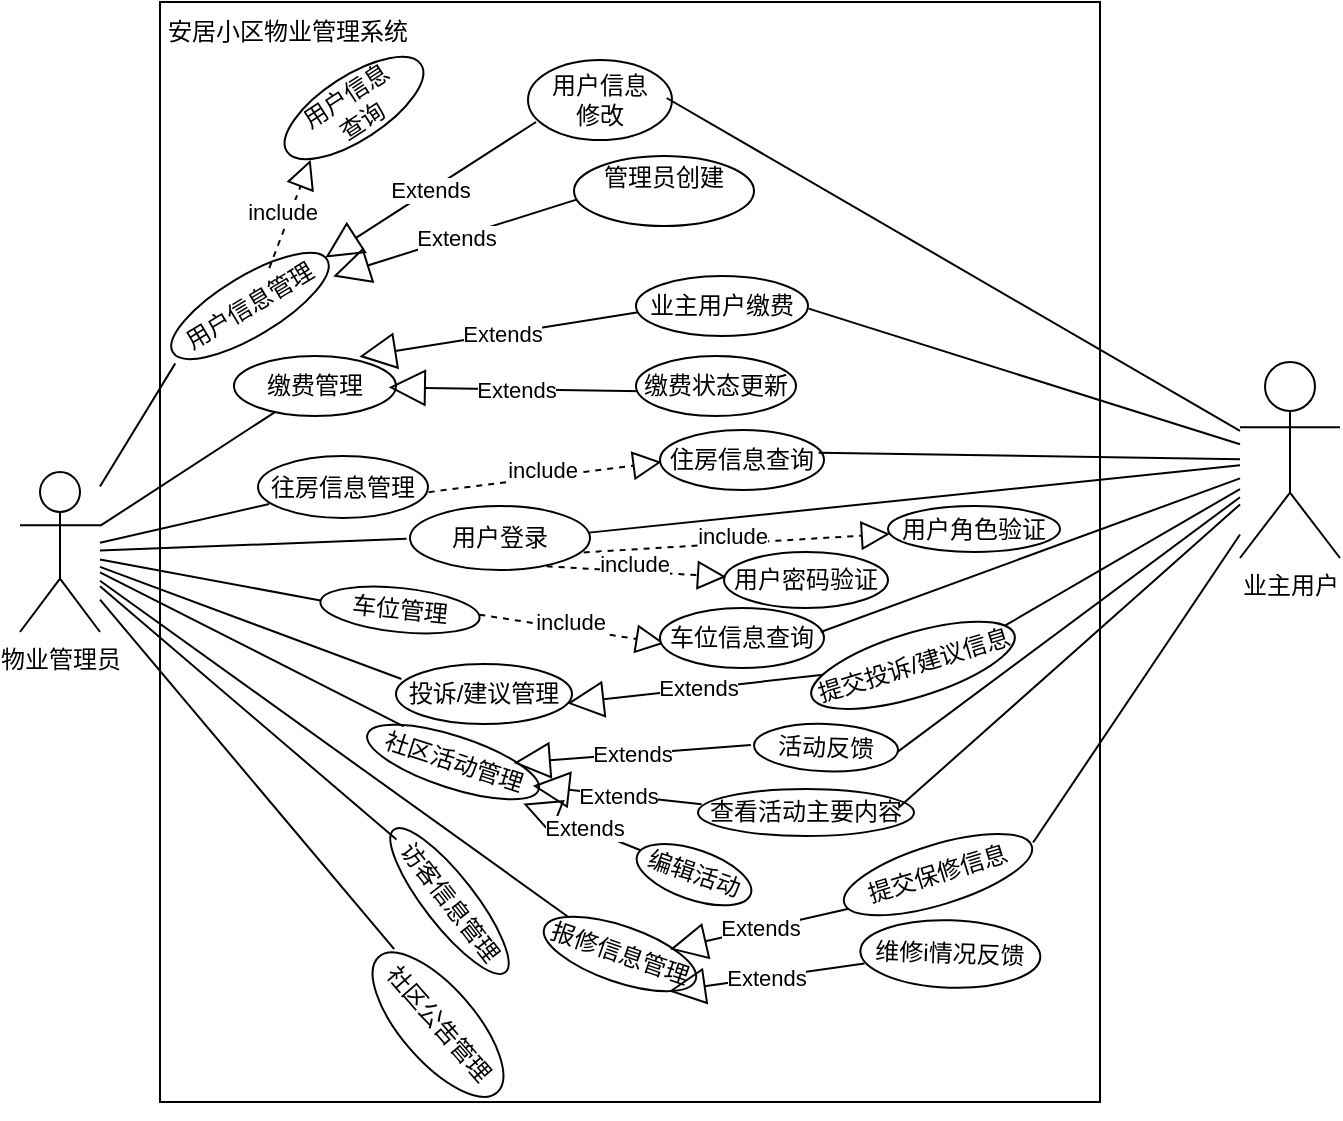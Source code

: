 <mxfile version="26.0.9" pages="2">
  <diagram id="FgQ8mwDGQy4oUYOdyk1N" name="第 1 页">
    <mxGraphModel dx="1752" dy="551" grid="1" gridSize="10" guides="1" tooltips="1" connect="0" arrows="0" fold="1" page="1" pageScale="1" pageWidth="827" pageHeight="1169" math="0" shadow="0">
      <root>
        <mxCell id="0" />
        <mxCell id="1" parent="0" />
        <mxCell id="V5HuqOW7GPtkK9C7n0fk-39" value="" style="rounded=0;whiteSpace=wrap;html=1;" vertex="1" parent="1">
          <mxGeometry x="50" y="123" width="470" height="550" as="geometry" />
        </mxCell>
        <mxCell id="Pu8cevD-rksi1UCSuTNd-2" value="用户信息管理" style="ellipse;whiteSpace=wrap;html=1;container=0;rotation=329;" parent="1" vertex="1">
          <mxGeometry x="50" y="260" width="90" height="30" as="geometry" />
        </mxCell>
        <mxCell id="Pu8cevD-rksi1UCSuTNd-4" value="往房信息管理" style="ellipse;whiteSpace=wrap;html=1;" parent="1" vertex="1">
          <mxGeometry x="99" y="350" width="85" height="31" as="geometry" />
        </mxCell>
        <mxCell id="Pu8cevD-rksi1UCSuTNd-6" value="投诉/建议管理" style="ellipse;whiteSpace=wrap;html=1;" parent="1" vertex="1">
          <mxGeometry x="168" y="454" width="88" height="30" as="geometry" />
        </mxCell>
        <mxCell id="Pu8cevD-rksi1UCSuTNd-8" value="车位管理" style="ellipse;whiteSpace=wrap;html=1;rotation=6;" parent="1" vertex="1">
          <mxGeometry x="130" y="416" width="80" height="22" as="geometry" />
        </mxCell>
        <mxCell id="Pu8cevD-rksi1UCSuTNd-10" value="社区活动管理" style="ellipse;whiteSpace=wrap;html=1;rotation=18;" parent="1" vertex="1">
          <mxGeometry x="151.55" y="490" width="90" height="26" as="geometry" />
        </mxCell>
        <mxCell id="Pu8cevD-rksi1UCSuTNd-16" value="报修信息管理" style="ellipse;whiteSpace=wrap;html=1;rotation=19;" parent="1" vertex="1">
          <mxGeometry x="240" y="585" width="80" height="28" as="geometry" />
        </mxCell>
        <mxCell id="Pu8cevD-rksi1UCSuTNd-17" value="社区公吿管理" style="ellipse;whiteSpace=wrap;html=1;rotation=49;" parent="1" vertex="1">
          <mxGeometry x="144" y="615.83" width="90" height="37" as="geometry" />
        </mxCell>
        <mxCell id="Pu8cevD-rksi1UCSuTNd-19" value="访客信息管理" style="ellipse;whiteSpace=wrap;html=1;rotation=52;" parent="1" vertex="1">
          <mxGeometry x="149.5" y="560" width="90.5" height="25" as="geometry" />
        </mxCell>
        <mxCell id="Pu8cevD-rksi1UCSuTNd-21" value="缴费管理" style="ellipse;whiteSpace=wrap;html=1;" parent="1" vertex="1">
          <mxGeometry x="87" y="300" width="81" height="30" as="geometry" />
        </mxCell>
        <mxCell id="TrmeK2xgH7zXm6A_ZlRM-1" value="业主用户" style="shape=umlActor;verticalLabelPosition=bottom;verticalAlign=top;html=1;outlineConnect=0;" parent="1" vertex="1">
          <mxGeometry x="590" y="303" width="50" height="98" as="geometry" />
        </mxCell>
        <mxCell id="TrmeK2xgH7zXm6A_ZlRM-5" value="物业管理员" style="shape=umlActor;verticalLabelPosition=bottom;verticalAlign=top;html=1;outlineConnect=0;" parent="1" vertex="1">
          <mxGeometry x="-20" y="358" width="40" height="80" as="geometry" />
        </mxCell>
        <mxCell id="TrmeK2xgH7zXm6A_ZlRM-7" value="" style="endArrow=none;html=1;rounded=0;entryX=-0.02;entryY=0.678;entryDx=0;entryDy=0;entryPerimeter=0;" parent="1" source="TrmeK2xgH7zXm6A_ZlRM-5" target="Pu8cevD-rksi1UCSuTNd-2" edge="1">
          <mxGeometry width="50" height="50" relative="1" as="geometry">
            <mxPoint x="30" y="387.505" as="sourcePoint" />
            <mxPoint x="143" y="282" as="targetPoint" />
          </mxGeometry>
        </mxCell>
        <mxCell id="TrmeK2xgH7zXm6A_ZlRM-8" value="" style="endArrow=none;html=1;rounded=0;" parent="1" source="TrmeK2xgH7zXm6A_ZlRM-5" target="Pu8cevD-rksi1UCSuTNd-21" edge="1">
          <mxGeometry width="50" height="50" relative="1" as="geometry">
            <mxPoint x="30" y="397.087" as="sourcePoint" />
            <mxPoint x="107" y="316" as="targetPoint" />
          </mxGeometry>
        </mxCell>
        <mxCell id="TrmeK2xgH7zXm6A_ZlRM-9" value="" style="endArrow=none;html=1;rounded=0;entryX=0.178;entryY=0.143;entryDx=0;entryDy=0;entryPerimeter=0;" parent="1" source="TrmeK2xgH7zXm6A_ZlRM-5" target="Pu8cevD-rksi1UCSuTNd-10" edge="1">
          <mxGeometry width="50" height="50" relative="1" as="geometry">
            <mxPoint x="30" y="407.176" as="sourcePoint" />
            <mxPoint x="117" y="326" as="targetPoint" />
          </mxGeometry>
        </mxCell>
        <mxCell id="TrmeK2xgH7zXm6A_ZlRM-10" value="" style="endArrow=none;html=1;rounded=0;entryX=0.066;entryY=0.775;entryDx=0;entryDy=0;entryPerimeter=0;" parent="1" source="TrmeK2xgH7zXm6A_ZlRM-5" target="Pu8cevD-rksi1UCSuTNd-4" edge="1">
          <mxGeometry width="50" height="50" relative="1" as="geometry">
            <mxPoint x="30" y="403" as="sourcePoint" />
            <mxPoint x="127" y="336" as="targetPoint" />
          </mxGeometry>
        </mxCell>
        <mxCell id="TrmeK2xgH7zXm6A_ZlRM-11" value="" style="endArrow=none;html=1;rounded=0;entryX=0;entryY=0.475;entryDx=0;entryDy=0;entryPerimeter=0;" parent="1" source="TrmeK2xgH7zXm6A_ZlRM-5" target="Pu8cevD-rksi1UCSuTNd-8" edge="1">
          <mxGeometry width="50" height="50" relative="1" as="geometry">
            <mxPoint x="30" y="408.905" as="sourcePoint" />
            <mxPoint x="137" y="346" as="targetPoint" />
          </mxGeometry>
        </mxCell>
        <mxCell id="TrmeK2xgH7zXm6A_ZlRM-12" value="" style="endArrow=none;html=1;rounded=0;" parent="1" source="TrmeK2xgH7zXm6A_ZlRM-5" target="Pu8cevD-rksi1UCSuTNd-16" edge="1">
          <mxGeometry width="50" height="50" relative="1" as="geometry">
            <mxPoint x="40" y="417" as="sourcePoint" />
            <mxPoint x="147" y="356" as="targetPoint" />
          </mxGeometry>
        </mxCell>
        <mxCell id="TrmeK2xgH7zXm6A_ZlRM-13" value="" style="endArrow=none;html=1;rounded=0;entryX=0.031;entryY=0.25;entryDx=0;entryDy=0;entryPerimeter=0;" parent="1" source="TrmeK2xgH7zXm6A_ZlRM-5" target="Pu8cevD-rksi1UCSuTNd-6" edge="1">
          <mxGeometry width="50" height="50" relative="1" as="geometry">
            <mxPoint x="30" y="410" as="sourcePoint" />
            <mxPoint x="157" y="366" as="targetPoint" />
          </mxGeometry>
        </mxCell>
        <mxCell id="TrmeK2xgH7zXm6A_ZlRM-15" value="" style="endArrow=none;html=1;rounded=0;entryX=0.052;entryY=0.578;entryDx=0;entryDy=0;entryPerimeter=0;" parent="1" source="TrmeK2xgH7zXm6A_ZlRM-5" target="Pu8cevD-rksi1UCSuTNd-19" edge="1">
          <mxGeometry width="50" height="50" relative="1" as="geometry">
            <mxPoint x="30" y="430.467" as="sourcePoint" />
            <mxPoint x="120" y="540" as="targetPoint" />
          </mxGeometry>
        </mxCell>
        <mxCell id="TrmeK2xgH7zXm6A_ZlRM-18" value="" style="endArrow=none;html=1;rounded=0;exitX=1.004;exitY=0.544;exitDx=0;exitDy=0;exitPerimeter=0;" parent="1" target="TrmeK2xgH7zXm6A_ZlRM-1" edge="1" source="V5HuqOW7GPtkK9C7n0fk-7">
          <mxGeometry width="50" height="50" relative="1" as="geometry">
            <mxPoint x="470" y="300" as="sourcePoint" />
            <mxPoint x="630" y="393" as="targetPoint" />
          </mxGeometry>
        </mxCell>
        <mxCell id="TrmeK2xgH7zXm6A_ZlRM-20" value="" style="endArrow=none;html=1;rounded=0;exitX=0.981;exitY=0.42;exitDx=0;exitDy=0;exitPerimeter=0;" parent="1" source="TrmeK2xgH7zXm6A_ZlRM-37" target="TrmeK2xgH7zXm6A_ZlRM-1" edge="1">
          <mxGeometry width="50" height="50" relative="1" as="geometry">
            <mxPoint x="490" y="400" as="sourcePoint" />
            <mxPoint x="650" y="413" as="targetPoint" />
          </mxGeometry>
        </mxCell>
        <mxCell id="TrmeK2xgH7zXm6A_ZlRM-21" value="" style="endArrow=none;html=1;rounded=0;exitX=0.986;exitY=0.563;exitDx=0;exitDy=0;exitPerimeter=0;" parent="1" target="TrmeK2xgH7zXm6A_ZlRM-1" edge="1" source="V5HuqOW7GPtkK9C7n0fk-24">
          <mxGeometry width="50" height="50" relative="1" as="geometry">
            <mxPoint x="510" y="480" as="sourcePoint" />
            <mxPoint x="660" y="423" as="targetPoint" />
          </mxGeometry>
        </mxCell>
        <mxCell id="TrmeK2xgH7zXm6A_ZlRM-30" value="用户信息&lt;div&gt;查询&lt;/div&gt;" style="ellipse;whiteSpace=wrap;html=1;rotation=327;" parent="1" vertex="1">
          <mxGeometry x="107" y="160" width="80" height="32" as="geometry" />
        </mxCell>
        <mxCell id="TrmeK2xgH7zXm6A_ZlRM-32" value="用户信息&lt;br&gt;&lt;div&gt;&lt;span style=&quot;color: rgba(0, 0, 0, 0); font-family: monospace; font-size: 0px; text-align: start; text-wrap-mode: nowrap; background-color: transparent;&quot;&gt;%3CmxGraphModel%3E%3Croot%3E%3CmxCell%20id%3D%220%22%2F%3E%3CmxCell%20id%3D%221%22%20parent%3D%220%22%2F%3E%3CmxCell%20id%3D%222%22%20value%3D%22%22%20style%3D%22ellipse%3BwhiteSpace%3Dwrap%3Bhtml%3D1%3B%22%20vertex%3D%221%22%20parent%3D%221%22%3E%3CmxGeometry%20x%3D%22258%22%20y%3D%22-30%22%20width%3D%2272%22%20height%3D%2240%22%20as%3D%22geometry%22%2F%3E%3C%2FmxCell%3E%3C%2Froot%3E%3C%2FmxGraphModel%3&lt;/span&gt;修改&lt;/div&gt;" style="ellipse;whiteSpace=wrap;html=1;" parent="1" vertex="1">
          <mxGeometry x="234" y="152" width="72" height="40" as="geometry" />
        </mxCell>
        <mxCell id="TrmeK2xgH7zXm6A_ZlRM-33" value="管理员创建&lt;br&gt;&lt;div&gt;&lt;span style=&quot;color: rgba(0, 0, 0, 0); font-family: monospace; font-size: 0px; text-align: start; text-wrap-mode: nowrap; background-color: transparent;&quot;&gt;%3CmxGraphModel%3E%3Croot%3E%3CmxCell%20id%3D%220%22%2F%3E%3CmxCell%20id%3D%221%22%20parent%3D%220%22%2F%3E%3CmxCell%20id%3D%222%22%20value%3D%22%22%20style%3D%22ellipse%3BwhiteSpace%3Dwrap%3Bhtml%3D1%3B%22%20vertex%3D%221%22%20parent%3D%221%22%3E%3CmxGeometry%20x%3D%22258%22%20y%3D%22-30%22%20width%3D%2272%22%20height%3D%2240%22%20as%3D%22geometry%22%2F%3E%3C%2FmxCell%3E%3C%2Froot%3E%3C%2FmxGraphModel%3E&lt;/span&gt;&lt;/div&gt;" style="ellipse;whiteSpace=wrap;html=1;" parent="1" vertex="1">
          <mxGeometry x="257" y="200" width="90" height="35" as="geometry" />
        </mxCell>
        <mxCell id="TrmeK2xgH7zXm6A_ZlRM-36" value="" style="endArrow=none;html=1;rounded=0;exitX=0.024;exitY=0.278;exitDx=0;exitDy=0;exitPerimeter=0;" parent="1" source="Pu8cevD-rksi1UCSuTNd-17" target="TrmeK2xgH7zXm6A_ZlRM-5" edge="1">
          <mxGeometry width="50" height="50" relative="1" as="geometry">
            <mxPoint x="70" y="508" as="sourcePoint" />
            <mxPoint x="10" y="470" as="targetPoint" />
          </mxGeometry>
        </mxCell>
        <mxCell id="TrmeK2xgH7zXm6A_ZlRM-37" value="用户登录" style="ellipse;whiteSpace=wrap;html=1;" parent="1" vertex="1">
          <mxGeometry x="175" y="375" width="90" height="32" as="geometry" />
        </mxCell>
        <mxCell id="TrmeK2xgH7zXm6A_ZlRM-38" value="" style="endArrow=none;html=1;rounded=0;entryX=-0.019;entryY=0.513;entryDx=0;entryDy=0;entryPerimeter=0;" parent="1" source="TrmeK2xgH7zXm6A_ZlRM-5" target="TrmeK2xgH7zXm6A_ZlRM-37" edge="1">
          <mxGeometry width="50" height="50" relative="1" as="geometry">
            <mxPoint x="380" y="380" as="sourcePoint" />
            <mxPoint x="430" y="330" as="targetPoint" />
          </mxGeometry>
        </mxCell>
        <mxCell id="TrmeK2xgH7zXm6A_ZlRM-40" value="Extends" style="endArrow=block;endSize=16;endFill=0;html=1;rounded=0;entryX=0.774;entryY=0.011;entryDx=0;entryDy=0;entryPerimeter=0;exitX=0.05;exitY=0.589;exitDx=0;exitDy=0;exitPerimeter=0;" parent="1" source="V5HuqOW7GPtkK9C7n0fk-7" edge="1" target="Pu8cevD-rksi1UCSuTNd-21">
          <mxGeometry width="160" relative="1" as="geometry">
            <mxPoint x="240" y="280" as="sourcePoint" />
            <mxPoint x="369.68" y="297" as="targetPoint" />
            <Array as="points" />
          </mxGeometry>
        </mxCell>
        <mxCell id="V5HuqOW7GPtkK9C7n0fk-1" value="Extends" style="endArrow=block;endSize=16;endFill=0;html=1;rounded=0;exitX=0.018;exitY=0.619;exitDx=0;exitDy=0;exitPerimeter=0;entryX=0.981;entryY=0.792;entryDx=0;entryDy=0;entryPerimeter=0;" edge="1" parent="1" source="TrmeK2xgH7zXm6A_ZlRM-33" target="Pu8cevD-rksi1UCSuTNd-2">
          <mxGeometry width="160" relative="1" as="geometry">
            <mxPoint x="210" y="360" as="sourcePoint" />
            <mxPoint x="370" y="360" as="targetPoint" />
          </mxGeometry>
        </mxCell>
        <mxCell id="V5HuqOW7GPtkK9C7n0fk-2" value="Extends" style="endArrow=block;endSize=16;endFill=0;html=1;rounded=0;exitX=0.056;exitY=0.775;exitDx=0;exitDy=0;exitPerimeter=0;" edge="1" parent="1" source="TrmeK2xgH7zXm6A_ZlRM-32" target="Pu8cevD-rksi1UCSuTNd-2">
          <mxGeometry width="160" relative="1" as="geometry">
            <mxPoint x="294" y="240" as="sourcePoint" />
            <mxPoint x="194" y="250" as="targetPoint" />
          </mxGeometry>
        </mxCell>
        <mxCell id="V5HuqOW7GPtkK9C7n0fk-3" value="" style="endArrow=block;dashed=1;endFill=0;endSize=12;html=1;rounded=0;exitX=0.7;exitY=0.125;exitDx=0;exitDy=0;exitPerimeter=0;entryX=0.097;entryY=0.808;entryDx=0;entryDy=0;entryPerimeter=0;" edge="1" parent="1" source="Pu8cevD-rksi1UCSuTNd-2" target="TrmeK2xgH7zXm6A_ZlRM-30">
          <mxGeometry width="160" relative="1" as="geometry">
            <mxPoint x="290" y="360" as="sourcePoint" />
            <mxPoint x="450" y="360" as="targetPoint" />
          </mxGeometry>
        </mxCell>
        <mxCell id="V5HuqOW7GPtkK9C7n0fk-4" value="include" style="edgeLabel;html=1;align=center;verticalAlign=middle;resizable=0;points=[];" vertex="1" connectable="0" parent="V5HuqOW7GPtkK9C7n0fk-3">
          <mxGeometry x="-0.027" y="4" relative="1" as="geometry">
            <mxPoint as="offset" />
          </mxGeometry>
        </mxCell>
        <mxCell id="V5HuqOW7GPtkK9C7n0fk-5" value="Extends" style="endArrow=block;endSize=16;endFill=0;html=1;rounded=0;exitX=0.046;exitY=0.589;exitDx=0;exitDy=0;exitPerimeter=0;entryX=0.955;entryY=0.522;entryDx=0;entryDy=0;entryPerimeter=0;" edge="1" parent="1" source="V5HuqOW7GPtkK9C7n0fk-6" target="Pu8cevD-rksi1UCSuTNd-21">
          <mxGeometry width="160" relative="1" as="geometry">
            <mxPoint x="269" y="317" as="sourcePoint" />
            <mxPoint x="380" y="330" as="targetPoint" />
            <Array as="points" />
          </mxGeometry>
        </mxCell>
        <mxCell id="V5HuqOW7GPtkK9C7n0fk-6" value="缴费状态更新" style="ellipse;whiteSpace=wrap;html=1;" vertex="1" parent="1">
          <mxGeometry x="288" y="300" width="80" height="30" as="geometry" />
        </mxCell>
        <mxCell id="V5HuqOW7GPtkK9C7n0fk-7" value="业主用户缴费" style="ellipse;whiteSpace=wrap;html=1;" vertex="1" parent="1">
          <mxGeometry x="288" y="260" width="86" height="30" as="geometry" />
        </mxCell>
        <mxCell id="V5HuqOW7GPtkK9C7n0fk-9" value="住房信息查询" style="ellipse;whiteSpace=wrap;html=1;" vertex="1" parent="1">
          <mxGeometry x="300" y="337" width="82" height="30" as="geometry" />
        </mxCell>
        <mxCell id="V5HuqOW7GPtkK9C7n0fk-10" value="" style="endArrow=block;dashed=1;endFill=0;endSize=12;html=1;rounded=0;exitX=1.004;exitY=0.583;exitDx=0;exitDy=0;exitPerimeter=0;entryX=0.01;entryY=0.533;entryDx=0;entryDy=0;entryPerimeter=0;" edge="1" parent="1" source="Pu8cevD-rksi1UCSuTNd-4" target="V5HuqOW7GPtkK9C7n0fk-9">
          <mxGeometry width="160" relative="1" as="geometry">
            <mxPoint x="179" y="255" as="sourcePoint" />
            <mxPoint x="249" y="182" as="targetPoint" />
          </mxGeometry>
        </mxCell>
        <mxCell id="V5HuqOW7GPtkK9C7n0fk-11" value="include" style="edgeLabel;html=1;align=center;verticalAlign=middle;resizable=0;points=[];" vertex="1" connectable="0" parent="V5HuqOW7GPtkK9C7n0fk-10">
          <mxGeometry x="-0.027" y="4" relative="1" as="geometry">
            <mxPoint as="offset" />
          </mxGeometry>
        </mxCell>
        <mxCell id="V5HuqOW7GPtkK9C7n0fk-12" value="" style="endArrow=block;dashed=1;endFill=0;endSize=12;html=1;rounded=0;exitX=0.965;exitY=0.725;exitDx=0;exitDy=0;exitPerimeter=0;" edge="1" parent="1" source="TrmeK2xgH7zXm6A_ZlRM-37" target="V5HuqOW7GPtkK9C7n0fk-14">
          <mxGeometry width="160" relative="1" as="geometry">
            <mxPoint x="320" y="370" as="sourcePoint" />
            <mxPoint x="370" y="480" as="targetPoint" />
          </mxGeometry>
        </mxCell>
        <mxCell id="V5HuqOW7GPtkK9C7n0fk-13" value="include" style="edgeLabel;html=1;align=center;verticalAlign=middle;resizable=0;points=[];" vertex="1" connectable="0" parent="V5HuqOW7GPtkK9C7n0fk-12">
          <mxGeometry x="-0.027" y="4" relative="1" as="geometry">
            <mxPoint as="offset" />
          </mxGeometry>
        </mxCell>
        <mxCell id="V5HuqOW7GPtkK9C7n0fk-14" value="用户角色验证" style="ellipse;whiteSpace=wrap;html=1;" vertex="1" parent="1">
          <mxGeometry x="414" y="375" width="86" height="23" as="geometry" />
        </mxCell>
        <mxCell id="V5HuqOW7GPtkK9C7n0fk-15" value="用户密码验证" style="ellipse;whiteSpace=wrap;html=1;" vertex="1" parent="1">
          <mxGeometry x="332" y="398" width="82" height="28" as="geometry" />
        </mxCell>
        <mxCell id="V5HuqOW7GPtkK9C7n0fk-16" value="" style="endArrow=block;dashed=1;endFill=0;endSize=12;html=1;rounded=0;exitX=0.759;exitY=0.942;exitDx=0;exitDy=0;exitPerimeter=0;entryX=0.013;entryY=0.444;entryDx=0;entryDy=0;entryPerimeter=0;" edge="1" parent="1" source="TrmeK2xgH7zXm6A_ZlRM-37" target="V5HuqOW7GPtkK9C7n0fk-15">
          <mxGeometry width="160" relative="1" as="geometry">
            <mxPoint x="378" y="407" as="sourcePoint" />
            <mxPoint x="400" y="460" as="targetPoint" />
          </mxGeometry>
        </mxCell>
        <mxCell id="V5HuqOW7GPtkK9C7n0fk-17" value="include" style="edgeLabel;html=1;align=center;verticalAlign=middle;resizable=0;points=[];" vertex="1" connectable="0" parent="V5HuqOW7GPtkK9C7n0fk-16">
          <mxGeometry x="-0.027" y="4" relative="1" as="geometry">
            <mxPoint as="offset" />
          </mxGeometry>
        </mxCell>
        <mxCell id="V5HuqOW7GPtkK9C7n0fk-18" value="" style="endArrow=none;html=1;rounded=0;exitX=0.963;exitY=0.475;exitDx=0;exitDy=0;exitPerimeter=0;" edge="1" parent="1" source="TrmeK2xgH7zXm6A_ZlRM-32" target="TrmeK2xgH7zXm6A_ZlRM-1">
          <mxGeometry width="50" height="50" relative="1" as="geometry">
            <mxPoint x="350" y="340" as="sourcePoint" />
            <mxPoint x="400" y="290" as="targetPoint" />
          </mxGeometry>
        </mxCell>
        <mxCell id="V5HuqOW7GPtkK9C7n0fk-19" value="Extends" style="endArrow=block;endSize=16;endFill=0;html=1;rounded=0;entryX=0.942;entryY=0.843;entryDx=0;entryDy=0;entryPerimeter=0;exitX=0.064;exitY=0.392;exitDx=0;exitDy=0;exitPerimeter=0;" edge="1" parent="1" source="V5HuqOW7GPtkK9C7n0fk-20" target="Pu8cevD-rksi1UCSuTNd-10">
          <mxGeometry width="160" relative="1" as="geometry">
            <mxPoint x="310" y="550" as="sourcePoint" />
            <mxPoint x="162" y="326" as="targetPoint" />
            <Array as="points" />
          </mxGeometry>
        </mxCell>
        <mxCell id="V5HuqOW7GPtkK9C7n0fk-20" value="编辑活动" style="ellipse;whiteSpace=wrap;html=1;rotation=19;" vertex="1" parent="1">
          <mxGeometry x="287" y="546.83" width="60" height="25" as="geometry" />
        </mxCell>
        <mxCell id="V5HuqOW7GPtkK9C7n0fk-21" value="Extends" style="endArrow=block;endSize=16;endFill=0;html=1;rounded=0;entryX=0.962;entryY=0.462;entryDx=0;entryDy=0;entryPerimeter=0;exitX=0.017;exitY=0.325;exitDx=0;exitDy=0;exitPerimeter=0;" edge="1" parent="1" source="V5HuqOW7GPtkK9C7n0fk-22" target="Pu8cevD-rksi1UCSuTNd-10">
          <mxGeometry width="160" relative="1" as="geometry">
            <mxPoint x="310" y="572" as="sourcePoint" />
            <mxPoint x="234" y="597" as="targetPoint" />
            <Array as="points" />
          </mxGeometry>
        </mxCell>
        <mxCell id="V5HuqOW7GPtkK9C7n0fk-22" value="查看活动主要内容" style="ellipse;whiteSpace=wrap;html=1;" vertex="1" parent="1">
          <mxGeometry x="319" y="516.5" width="108" height="23.5" as="geometry" />
        </mxCell>
        <mxCell id="V5HuqOW7GPtkK9C7n0fk-23" value="Extends" style="endArrow=block;endSize=16;endFill=0;html=1;rounded=0;entryX=0.822;entryY=0.159;entryDx=0;entryDy=0;entryPerimeter=0;exitX=-0.022;exitY=0.5;exitDx=0;exitDy=0;exitPerimeter=0;" edge="1" parent="1" source="V5HuqOW7GPtkK9C7n0fk-24" target="Pu8cevD-rksi1UCSuTNd-10">
          <mxGeometry width="160" relative="1" as="geometry">
            <mxPoint x="330" y="550" as="sourcePoint" />
            <mxPoint x="241" y="582" as="targetPoint" />
            <Array as="points" />
          </mxGeometry>
        </mxCell>
        <mxCell id="V5HuqOW7GPtkK9C7n0fk-24" value="活动反馈" style="ellipse;whiteSpace=wrap;html=1;rotation=2;" vertex="1" parent="1">
          <mxGeometry x="347" y="484" width="72" height="23.67" as="geometry" />
        </mxCell>
        <mxCell id="V5HuqOW7GPtkK9C7n0fk-25" value="" style="endArrow=none;html=1;rounded=0;exitX=0.967;exitY=0.378;exitDx=0;exitDy=0;exitPerimeter=0;" edge="1" parent="1" source="V5HuqOW7GPtkK9C7n0fk-9" target="TrmeK2xgH7zXm6A_ZlRM-1">
          <mxGeometry width="50" height="50" relative="1" as="geometry">
            <mxPoint x="338" y="286" as="sourcePoint" />
            <mxPoint x="690" y="406" as="targetPoint" />
          </mxGeometry>
        </mxCell>
        <mxCell id="V5HuqOW7GPtkK9C7n0fk-26" value="" style="endArrow=block;dashed=1;endFill=0;endSize=12;html=1;rounded=0;exitX=0.996;exitY=0.417;exitDx=0;exitDy=0;exitPerimeter=0;entryX=0.028;entryY=0.589;entryDx=0;entryDy=0;entryPerimeter=0;" edge="1" parent="1" source="Pu8cevD-rksi1UCSuTNd-8" target="V5HuqOW7GPtkK9C7n0fk-28">
          <mxGeometry width="160" relative="1" as="geometry">
            <mxPoint x="194" y="378" as="sourcePoint" />
            <mxPoint x="272" y="430" as="targetPoint" />
          </mxGeometry>
        </mxCell>
        <mxCell id="V5HuqOW7GPtkK9C7n0fk-27" value="include" style="edgeLabel;html=1;align=center;verticalAlign=middle;resizable=0;points=[];" vertex="1" connectable="0" parent="V5HuqOW7GPtkK9C7n0fk-26">
          <mxGeometry x="-0.027" y="4" relative="1" as="geometry">
            <mxPoint as="offset" />
          </mxGeometry>
        </mxCell>
        <mxCell id="V5HuqOW7GPtkK9C7n0fk-28" value="车位信息查询" style="ellipse;whiteSpace=wrap;html=1;" vertex="1" parent="1">
          <mxGeometry x="300" y="426" width="82" height="30" as="geometry" />
        </mxCell>
        <mxCell id="V5HuqOW7GPtkK9C7n0fk-29" value="" style="endArrow=none;html=1;rounded=0;exitX=0.98;exitY=0.4;exitDx=0;exitDy=0;exitPerimeter=0;" edge="1" parent="1" source="V5HuqOW7GPtkK9C7n0fk-28" target="TrmeK2xgH7zXm6A_ZlRM-1">
          <mxGeometry width="50" height="50" relative="1" as="geometry">
            <mxPoint x="380" y="440" as="sourcePoint" />
            <mxPoint x="400" y="400" as="targetPoint" />
          </mxGeometry>
        </mxCell>
        <mxCell id="V5HuqOW7GPtkK9C7n0fk-30" value="Extends" style="endArrow=block;endSize=16;endFill=0;html=1;rounded=0;entryX=0.973;entryY=0.656;entryDx=0;entryDy=0;entryPerimeter=0;exitX=0.103;exitY=0.244;exitDx=0;exitDy=0;exitPerimeter=0;" edge="1" parent="1" source="V5HuqOW7GPtkK9C7n0fk-31" target="Pu8cevD-rksi1UCSuTNd-6">
          <mxGeometry x="-0.007" width="160" relative="1" as="geometry">
            <mxPoint x="360" y="484" as="sourcePoint" />
            <mxPoint x="162" y="326" as="targetPoint" />
            <Array as="points" />
            <mxPoint as="offset" />
          </mxGeometry>
        </mxCell>
        <mxCell id="V5HuqOW7GPtkK9C7n0fk-31" value="提交投诉/建议信息" style="ellipse;whiteSpace=wrap;html=1;rotation=343;" vertex="1" parent="1">
          <mxGeometry x="373.5" y="438.67" width="106" height="32" as="geometry" />
        </mxCell>
        <mxCell id="V5HuqOW7GPtkK9C7n0fk-32" value="" style="endArrow=none;html=1;rounded=0;exitX=0.969;exitY=0.327;exitDx=0;exitDy=0;exitPerimeter=0;" edge="1" parent="1" source="V5HuqOW7GPtkK9C7n0fk-31" target="TrmeK2xgH7zXm6A_ZlRM-1">
          <mxGeometry width="50" height="50" relative="1" as="geometry">
            <mxPoint x="350" y="440" as="sourcePoint" />
            <mxPoint x="400" y="390" as="targetPoint" />
          </mxGeometry>
        </mxCell>
        <mxCell id="V5HuqOW7GPtkK9C7n0fk-33" value="Extends" style="endArrow=block;endSize=16;endFill=0;html=1;rounded=0;entryX=0.786;entryY=0.131;entryDx=0;entryDy=0;entryPerimeter=0;exitX=0.013;exitY=0.607;exitDx=0;exitDy=0;exitPerimeter=0;" edge="1" parent="1" source="V5HuqOW7GPtkK9C7n0fk-34" target="Pu8cevD-rksi1UCSuTNd-16">
          <mxGeometry x="-0.007" width="160" relative="1" as="geometry">
            <mxPoint x="420" y="610" as="sourcePoint" />
            <mxPoint x="264" y="484" as="targetPoint" />
            <Array as="points" />
            <mxPoint as="offset" />
          </mxGeometry>
        </mxCell>
        <mxCell id="V5HuqOW7GPtkK9C7n0fk-34" value="提交保修信息" style="ellipse;whiteSpace=wrap;html=1;rotation=343;" vertex="1" parent="1">
          <mxGeometry x="390" y="544.33" width="98" height="30" as="geometry" />
        </mxCell>
        <mxCell id="V5HuqOW7GPtkK9C7n0fk-35" value="" style="endArrow=none;html=1;rounded=0;exitX=1.012;exitY=0.451;exitDx=0;exitDy=0;exitPerimeter=0;" edge="1" parent="1" source="V5HuqOW7GPtkK9C7n0fk-34" target="TrmeK2xgH7zXm6A_ZlRM-1">
          <mxGeometry width="50" height="50" relative="1" as="geometry">
            <mxPoint x="350" y="580" as="sourcePoint" />
            <mxPoint x="400" y="530" as="targetPoint" />
          </mxGeometry>
        </mxCell>
        <mxCell id="V5HuqOW7GPtkK9C7n0fk-36" value="" style="endArrow=none;html=1;rounded=0;exitX=0.928;exitY=0.4;exitDx=0;exitDy=0;exitPerimeter=0;" edge="1" parent="1" source="V5HuqOW7GPtkK9C7n0fk-22" target="TrmeK2xgH7zXm6A_ZlRM-1">
          <mxGeometry width="50" height="50" relative="1" as="geometry">
            <mxPoint x="441" y="520" as="sourcePoint" />
            <mxPoint x="630" y="369" as="targetPoint" />
          </mxGeometry>
        </mxCell>
        <mxCell id="V5HuqOW7GPtkK9C7n0fk-37" value="Extends" style="endArrow=block;endSize=16;endFill=0;html=1;rounded=0;entryX=0.864;entryY=0.847;entryDx=0;entryDy=0;entryPerimeter=0;exitX=0.025;exitY=0.684;exitDx=0;exitDy=0;exitPerimeter=0;" edge="1" parent="1" source="V5HuqOW7GPtkK9C7n0fk-38" target="Pu8cevD-rksi1UCSuTNd-16">
          <mxGeometry width="160" relative="1" as="geometry">
            <mxPoint x="390" y="620" as="sourcePoint" />
            <mxPoint x="237" y="514" as="targetPoint" />
            <Array as="points" />
          </mxGeometry>
        </mxCell>
        <mxCell id="V5HuqOW7GPtkK9C7n0fk-38" value="维修i情况反馈" style="ellipse;whiteSpace=wrap;html=1;rotation=2;" vertex="1" parent="1">
          <mxGeometry x="400.17" y="582.16" width="90" height="33.67" as="geometry" />
        </mxCell>
        <mxCell id="V5HuqOW7GPtkK9C7n0fk-40" value="安居小区物业管理系统" style="text;html=1;align=center;verticalAlign=middle;whiteSpace=wrap;rounded=0;" vertex="1" parent="1">
          <mxGeometry x="44" y="123" width="140" height="30" as="geometry" />
        </mxCell>
      </root>
    </mxGraphModel>
  </diagram>
  <diagram id="pevYXZwzN4fcCIlQnqPq" name="第 2 页">
    <mxGraphModel dx="1210" dy="669" grid="1" gridSize="10" guides="1" tooltips="1" connect="1" arrows="1" fold="1" page="1" pageScale="1" pageWidth="827" pageHeight="1169" math="0" shadow="0">
      <root>
        <mxCell id="0" />
        <mxCell id="1" parent="0" />
        <mxCell id="2PUcqxX1mQVN-BTNLp6p-2" value="" style="rounded=1;whiteSpace=wrap;html=1;strokeWidth=1;glass=0;fillColor=#fff2cc;strokeColor=#d6b656;" vertex="1" parent="1">
          <mxGeometry x="40" y="150" width="770" height="770" as="geometry" />
        </mxCell>
        <mxCell id="2PUcqxX1mQVN-BTNLp6p-3" value="" style="rounded=1;whiteSpace=wrap;html=1;fillColor=#dae8fc;strokeColor=#6c8ebf;align=right;" vertex="1" parent="1">
          <mxGeometry x="80" y="780" width="690" height="100" as="geometry" />
        </mxCell>
        <mxCell id="2PUcqxX1mQVN-BTNLp6p-4" value="&lt;b style=&quot;forced-color-adjust: none; font-family: Helvetica; font-size: 21px; font-style: normal; font-variant-ligatures: normal; font-variant-caps: normal; letter-spacing: normal; orphans: 2; text-align: center; text-indent: 0px; text-transform: none; widows: 2; word-spacing: 0px; -webkit-text-stroke-width: 0px; white-space: normal; text-decoration-thickness: initial; text-decoration-style: initial; text-decoration-color: initial;&quot;&gt;windows11&lt;/b&gt;" style="rounded=1;whiteSpace=wrap;html=1;fillColor=#d5e8d4;strokeColor=#82b366;fontColor=default;labelBackgroundColor=none;" vertex="1" parent="1">
          <mxGeometry x="90" y="820" width="120" height="50" as="geometry" />
        </mxCell>
        <mxCell id="2PUcqxX1mQVN-BTNLp6p-5" value="&lt;b style=&quot;forced-color-adjust: none; color: rgb(0, 0, 0); font-family: Helvetica; font-size: 21px; font-style: normal; font-variant-ligatures: normal; font-variant-caps: normal; letter-spacing: normal; orphans: 2; text-align: center; text-indent: 0px; text-transform: none; widows: 2; word-spacing: 0px; -webkit-text-stroke-width: 0px; white-space: normal; text-decoration-thickness: initial; text-decoration-style: initial; text-decoration-color: initial;&quot;&gt;jdk1.8&lt;/b&gt;" style="rounded=1;whiteSpace=wrap;html=1;fillColor=#d5e8d4;strokeColor=#82b366;labelBackgroundColor=none;" vertex="1" parent="1">
          <mxGeometry x="230" y="820" width="100" height="50" as="geometry" />
        </mxCell>
        <mxCell id="2PUcqxX1mQVN-BTNLp6p-7" value="&lt;b style=&quot;font-size: 21px;&quot;&gt;SpringBoot3&lt;/b&gt;" style="rounded=1;whiteSpace=wrap;html=1;fillColor=#d5e8d4;strokeColor=#82b366;" vertex="1" parent="1">
          <mxGeometry x="349" y="820" width="130" height="50" as="geometry" />
        </mxCell>
        <mxCell id="2PUcqxX1mQVN-BTNLp6p-8" value="&lt;span style=&quot;font-size: 21px;&quot;&gt;&lt;b&gt;vue2&lt;/b&gt;&lt;/span&gt;" style="rounded=1;whiteSpace=wrap;html=1;fillColor=#d5e8d4;strokeColor=#82b366;" vertex="1" parent="1">
          <mxGeometry x="500" y="820" width="130" height="50" as="geometry" />
        </mxCell>
        <mxCell id="2PUcqxX1mQVN-BTNLp6p-11" value="&lt;span style=&quot;font-size: 21px;&quot;&gt;&lt;b&gt;nodejs&lt;/b&gt;&lt;/span&gt;" style="rounded=1;whiteSpace=wrap;html=1;fillColor=#d5e8d4;strokeColor=#82b366;" vertex="1" parent="1">
          <mxGeometry x="640" y="820" width="110" height="50" as="geometry" />
        </mxCell>
        <mxCell id="2PUcqxX1mQVN-BTNLp6p-12" value="&lt;b&gt;&lt;font style=&quot;font-size: 21px;&quot;&gt;运行环境&lt;/font&gt;&lt;/b&gt;" style="text;html=1;align=center;verticalAlign=middle;whiteSpace=wrap;rounded=0;" vertex="1" parent="1">
          <mxGeometry x="329" y="790" width="171" height="30" as="geometry" />
        </mxCell>
        <mxCell id="2PUcqxX1mQVN-BTNLp6p-13" value="" style="rounded=1;whiteSpace=wrap;html=1;fillColor=#dae8fc;strokeColor=#6c8ebf;align=right;" vertex="1" parent="1">
          <mxGeometry x="80" y="660" width="690" height="100" as="geometry" />
        </mxCell>
        <mxCell id="2PUcqxX1mQVN-BTNLp6p-14" value="&lt;span style=&quot;font-size: 21px;&quot;&gt;&lt;b&gt;数据库&lt;/b&gt;&lt;/span&gt;" style="text;html=1;align=center;verticalAlign=middle;whiteSpace=wrap;rounded=0;" vertex="1" parent="1">
          <mxGeometry x="328" y="660" width="171" height="30" as="geometry" />
        </mxCell>
        <mxCell id="2PUcqxX1mQVN-BTNLp6p-15" value="&lt;b&gt;&lt;font style=&quot;font-size: 16px;&quot;&gt;MySQL&lt;/font&gt;&lt;/b&gt;" style="strokeWidth=2;html=1;shape=mxgraph.flowchart.direct_data;whiteSpace=wrap;fillColor=#f8cecc;strokeColor=#b85450;" vertex="1" parent="1">
          <mxGeometry x="350" y="690" width="130" height="60" as="geometry" />
        </mxCell>
        <mxCell id="2PUcqxX1mQVN-BTNLp6p-17" value="" style="rounded=1;whiteSpace=wrap;html=1;fillColor=#dae8fc;strokeColor=#6c8ebf;align=right;" vertex="1" parent="1">
          <mxGeometry x="80" y="535" width="690" height="100" as="geometry" />
        </mxCell>
        <mxCell id="2PUcqxX1mQVN-BTNLp6p-18" value="&lt;span style=&quot;font-size: 21px;&quot;&gt;&lt;b&gt;数据层&lt;/b&gt;&lt;/span&gt;" style="text;html=1;align=center;verticalAlign=middle;whiteSpace=wrap;rounded=0;" vertex="1" parent="1">
          <mxGeometry x="308" y="535" width="171" height="30" as="geometry" />
        </mxCell>
      </root>
    </mxGraphModel>
  </diagram>
</mxfile>
